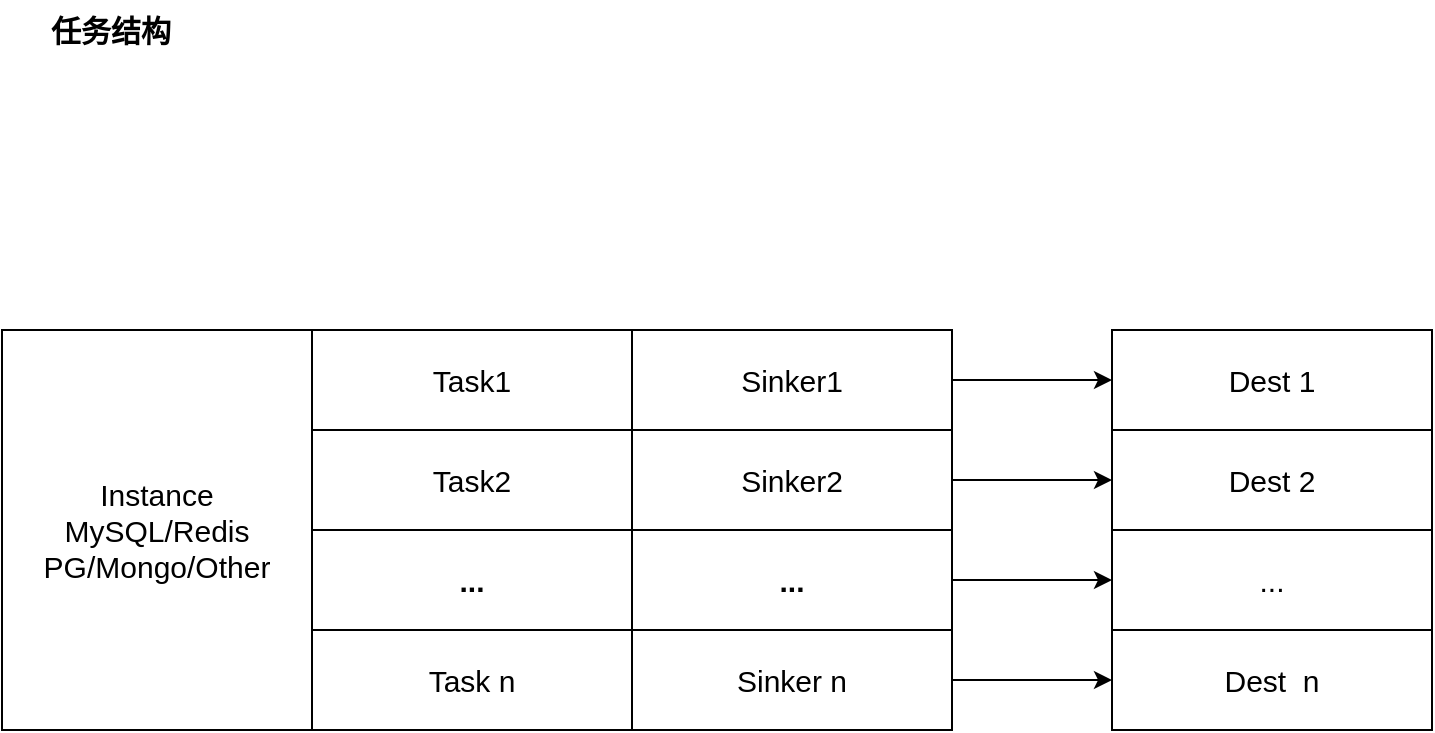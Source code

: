 <mxfile>
    <diagram id="sCsIMTZclql8Zj7f7vA1" name="Page-1">
        <mxGraphModel dx="1530" dy="935" grid="0" gridSize="10" guides="1" tooltips="1" connect="1" arrows="1" fold="1" page="1" pageScale="1" pageWidth="1169" pageHeight="827" math="0" shadow="0">
            <root>
                <mxCell id="0"/>
                <mxCell id="1" parent="0"/>
                <mxCell id="2" value="Instance&lt;br&gt;MySQL/Redis&lt;br&gt;PG/Mongo/Other" style="rounded=0;whiteSpace=wrap;html=1;fontSize=15;" vertex="1" parent="1">
                    <mxGeometry x="176" y="251" width="155" height="200" as="geometry"/>
                </mxCell>
                <mxCell id="3" value="Task1" style="rounded=0;whiteSpace=wrap;html=1;fontSize=15;" vertex="1" parent="1">
                    <mxGeometry x="331" y="251" width="160" height="50" as="geometry"/>
                </mxCell>
                <mxCell id="4" value="Task2" style="rounded=0;whiteSpace=wrap;html=1;fontSize=15;" vertex="1" parent="1">
                    <mxGeometry x="331" y="301" width="160" height="50" as="geometry"/>
                </mxCell>
                <mxCell id="5" value="..." style="rounded=0;whiteSpace=wrap;html=1;fontStyle=1;fontSize=15;" vertex="1" parent="1">
                    <mxGeometry x="331" y="351" width="160" height="50" as="geometry"/>
                </mxCell>
                <mxCell id="6" value="Task n" style="rounded=0;whiteSpace=wrap;html=1;fontSize=15;" vertex="1" parent="1">
                    <mxGeometry x="331" y="401" width="160" height="50" as="geometry"/>
                </mxCell>
                <mxCell id="16" value="" style="edgeStyle=none;html=1;entryX=0;entryY=0.5;entryDx=0;entryDy=0;fontSize=15;" edge="1" parent="1" source="7" target="11">
                    <mxGeometry relative="1" as="geometry"/>
                </mxCell>
                <mxCell id="7" value="Sinker1" style="rounded=0;whiteSpace=wrap;html=1;fontSize=15;" vertex="1" parent="1">
                    <mxGeometry x="491" y="251" width="160" height="50" as="geometry"/>
                </mxCell>
                <mxCell id="17" value="" style="edgeStyle=none;html=1;entryX=0;entryY=0.5;entryDx=0;entryDy=0;fontSize=15;" edge="1" parent="1" source="8" target="12">
                    <mxGeometry relative="1" as="geometry"/>
                </mxCell>
                <mxCell id="8" value="Sinker2" style="rounded=0;whiteSpace=wrap;html=1;fontSize=15;" vertex="1" parent="1">
                    <mxGeometry x="491" y="301" width="160" height="50" as="geometry"/>
                </mxCell>
                <mxCell id="18" value="" style="edgeStyle=none;html=1;entryX=0;entryY=0.5;entryDx=0;entryDy=0;fontSize=15;" edge="1" parent="1" source="9" target="13">
                    <mxGeometry relative="1" as="geometry"/>
                </mxCell>
                <mxCell id="9" value="&lt;b style=&quot;font-size: 15px;&quot;&gt;...&lt;/b&gt;" style="rounded=0;whiteSpace=wrap;html=1;fontSize=15;" vertex="1" parent="1">
                    <mxGeometry x="491" y="351" width="160" height="50" as="geometry"/>
                </mxCell>
                <mxCell id="19" value="" style="edgeStyle=none;html=1;fontSize=15;" edge="1" parent="1" source="10" target="14">
                    <mxGeometry relative="1" as="geometry"/>
                </mxCell>
                <mxCell id="10" value="Sinker n" style="rounded=0;whiteSpace=wrap;html=1;fontSize=15;" vertex="1" parent="1">
                    <mxGeometry x="491" y="401" width="160" height="50" as="geometry"/>
                </mxCell>
                <mxCell id="11" value="Dest 1" style="rounded=0;whiteSpace=wrap;html=1;fontSize=15;" vertex="1" parent="1">
                    <mxGeometry x="731" y="251" width="160" height="50" as="geometry"/>
                </mxCell>
                <mxCell id="12" value="Dest 2" style="rounded=0;whiteSpace=wrap;html=1;fontSize=15;" vertex="1" parent="1">
                    <mxGeometry x="731" y="301" width="160" height="50" as="geometry"/>
                </mxCell>
                <mxCell id="13" value="..." style="rounded=0;whiteSpace=wrap;html=1;fontSize=15;" vertex="1" parent="1">
                    <mxGeometry x="731" y="351" width="160" height="50" as="geometry"/>
                </mxCell>
                <mxCell id="14" value="Dest&amp;nbsp; n" style="rounded=0;whiteSpace=wrap;html=1;fontSize=15;" vertex="1" parent="1">
                    <mxGeometry x="731" y="401" width="160" height="50" as="geometry"/>
                </mxCell>
                <mxCell id="21" value="&lt;b style=&quot;font-size: 15px;&quot;&gt;任务结构&lt;/b&gt;" style="text;html=1;align=center;verticalAlign=middle;resizable=0;points=[];autosize=1;strokeColor=none;fillColor=none;fontSize=15;" vertex="1" parent="1">
                    <mxGeometry x="191" y="86" width="78" height="30" as="geometry"/>
                </mxCell>
            </root>
        </mxGraphModel>
    </diagram>
</mxfile>